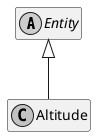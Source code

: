 ﻿@startuml
hide empty members
skinparam monochrome true
skinparam backgroundcolor transparent

abstract class Entity {
}

Entity <|-- Altitude

class Altitude {
}

@enduml
